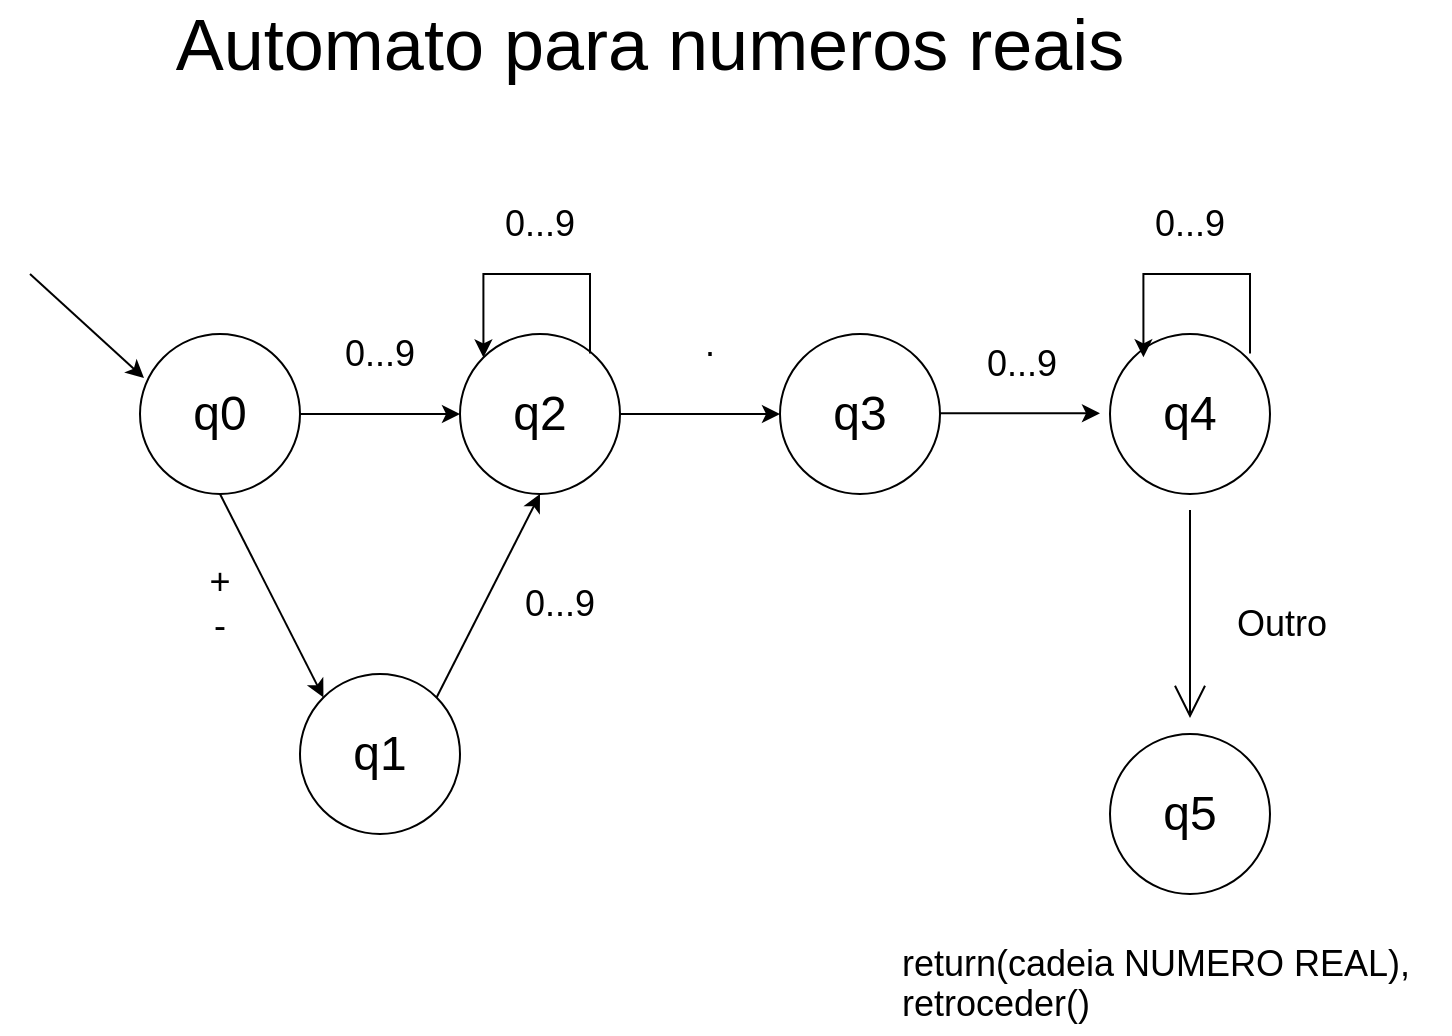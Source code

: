 <mxfile version="18.0.6" type="device"><diagram id="k-xO20qY_OcDulJQbsgA" name="Página-1"><mxGraphModel dx="637" dy="553" grid="1" gridSize="10" guides="1" tooltips="1" connect="1" arrows="1" fold="1" page="1" pageScale="1" pageWidth="827" pageHeight="1169" math="0" shadow="0"><root><mxCell id="0"/><mxCell id="1" parent="0"/><mxCell id="ZyzuRHxb8MrdV4X4LxsM-8" value="" style="edgeStyle=orthogonalEdgeStyle;rounded=0;orthogonalLoop=1;jettySize=auto;html=1;" parent="1" source="ZyzuRHxb8MrdV4X4LxsM-6" target="ZyzuRHxb8MrdV4X4LxsM-7" edge="1"><mxGeometry relative="1" as="geometry"/></mxCell><mxCell id="ZyzuRHxb8MrdV4X4LxsM-6" value="" style="ellipse;whiteSpace=wrap;html=1;aspect=fixed;" parent="1" vertex="1"><mxGeometry x="159" y="250" width="80" height="80" as="geometry"/></mxCell><mxCell id="ZyzuRHxb8MrdV4X4LxsM-16" value="" style="edgeStyle=orthogonalEdgeStyle;rounded=0;orthogonalLoop=1;jettySize=auto;html=1;fontSize=24;" parent="1" source="ZyzuRHxb8MrdV4X4LxsM-7" target="ZyzuRHxb8MrdV4X4LxsM-15" edge="1"><mxGeometry relative="1" as="geometry"/></mxCell><mxCell id="ZyzuRHxb8MrdV4X4LxsM-7" value="" style="ellipse;whiteSpace=wrap;html=1;aspect=fixed;" parent="1" vertex="1"><mxGeometry x="319" y="250" width="80" height="80" as="geometry"/></mxCell><mxCell id="ZyzuRHxb8MrdV4X4LxsM-10" value="" style="endArrow=classic;html=1;rounded=0;entryX=0.025;entryY=0.275;entryDx=0;entryDy=0;entryPerimeter=0;" parent="1" target="ZyzuRHxb8MrdV4X4LxsM-6" edge="1"><mxGeometry width="50" height="50" relative="1" as="geometry"><mxPoint x="104" y="220" as="sourcePoint"/><mxPoint x="229" y="260" as="targetPoint"/></mxGeometry></mxCell><mxCell id="ZyzuRHxb8MrdV4X4LxsM-12" value="&lt;font style=&quot;font-size: 24px;&quot;&gt;q0&lt;/font&gt;" style="text;html=1;strokeColor=none;fillColor=none;align=center;verticalAlign=middle;whiteSpace=wrap;rounded=0;" parent="1" vertex="1"><mxGeometry x="169" y="275" width="60" height="30" as="geometry"/></mxCell><mxCell id="ZyzuRHxb8MrdV4X4LxsM-15" value="" style="ellipse;whiteSpace=wrap;html=1;aspect=fixed;" parent="1" vertex="1"><mxGeometry x="479" y="250" width="80" height="80" as="geometry"/></mxCell><mxCell id="ZyzuRHxb8MrdV4X4LxsM-13" value="&lt;font style=&quot;font-size: 24px;&quot;&gt;q2&lt;/font&gt;" style="text;html=1;strokeColor=none;fillColor=none;align=center;verticalAlign=middle;whiteSpace=wrap;rounded=0;" parent="1" vertex="1"><mxGeometry x="329" y="275" width="60" height="30" as="geometry"/></mxCell><mxCell id="ZyzuRHxb8MrdV4X4LxsM-24" value="&lt;font style=&quot;font-size: 24px;&quot;&gt;q3&lt;/font&gt;" style="text;html=1;strokeColor=none;fillColor=none;align=center;verticalAlign=middle;whiteSpace=wrap;rounded=0;" parent="1" vertex="1"><mxGeometry x="489" y="275" width="60" height="30" as="geometry"/></mxCell><mxCell id="cR7s-xp0T8hH0WgQLpEf-39" value="" style="endArrow=classic;html=1;rounded=0;exitX=0.5;exitY=1;exitDx=0;exitDy=0;entryX=0;entryY=0;entryDx=0;entryDy=0;" parent="1" source="ZyzuRHxb8MrdV4X4LxsM-6" target="cR7s-xp0T8hH0WgQLpEf-40" edge="1"><mxGeometry width="50" height="50" relative="1" as="geometry"><mxPoint x="184.0" y="330.0" as="sourcePoint"/><mxPoint x="244" y="620" as="targetPoint"/></mxGeometry></mxCell><mxCell id="cR7s-xp0T8hH0WgQLpEf-40" value="" style="ellipse;whiteSpace=wrap;html=1;aspect=fixed;" parent="1" vertex="1"><mxGeometry x="239" y="420" width="80" height="80" as="geometry"/></mxCell><mxCell id="cR7s-xp0T8hH0WgQLpEf-42" value="&lt;font style=&quot;font-size: 24px;&quot;&gt;q1&lt;/font&gt;" style="text;html=1;strokeColor=none;fillColor=none;align=center;verticalAlign=middle;whiteSpace=wrap;rounded=0;" parent="1" vertex="1"><mxGeometry x="249" y="445" width="60" height="30" as="geometry"/></mxCell><mxCell id="cR7s-xp0T8hH0WgQLpEf-49" value="&lt;font style=&quot;font-size: 36px;&quot;&gt;Automato para numeros reais&lt;/font&gt;" style="text;html=1;strokeColor=none;fillColor=none;align=center;verticalAlign=middle;whiteSpace=wrap;rounded=0;" parent="1" vertex="1"><mxGeometry x="89" y="90" width="650" height="30" as="geometry"/></mxCell><mxCell id="I6xtOKOSjGeeYeldycJy-1" value="" style="endArrow=classic;html=1;rounded=0;exitX=1;exitY=0;exitDx=0;exitDy=0;entryX=0.5;entryY=1;entryDx=0;entryDy=0;" parent="1" source="cR7s-xp0T8hH0WgQLpEf-40" target="ZyzuRHxb8MrdV4X4LxsM-7" edge="1"><mxGeometry width="50" height="50" relative="1" as="geometry"><mxPoint x="247" y="340" as="sourcePoint"/><mxPoint x="320.68" y="427.36" as="targetPoint"/></mxGeometry></mxCell><mxCell id="I6xtOKOSjGeeYeldycJy-2" value="" style="edgeStyle=orthogonalEdgeStyle;rounded=0;orthogonalLoop=1;jettySize=auto;html=1;fontSize=24;" parent="1" edge="1"><mxGeometry relative="1" as="geometry"><mxPoint x="559.0" y="289.63" as="sourcePoint"/><mxPoint x="639" y="289.63" as="targetPoint"/></mxGeometry></mxCell><mxCell id="I6xtOKOSjGeeYeldycJy-6" value="" style="edgeStyle=none;curved=1;rounded=0;orthogonalLoop=1;jettySize=auto;html=1;endArrow=open;startSize=14;endSize=14;sourcePerimeterSpacing=8;targetPerimeterSpacing=8;" parent="1" source="I6xtOKOSjGeeYeldycJy-3" target="I6xtOKOSjGeeYeldycJy-5" edge="1"><mxGeometry relative="1" as="geometry"/></mxCell><mxCell id="I6xtOKOSjGeeYeldycJy-3" value="" style="ellipse;whiteSpace=wrap;html=1;aspect=fixed;" parent="1" vertex="1"><mxGeometry x="644" y="250" width="80" height="80" as="geometry"/></mxCell><mxCell id="I6xtOKOSjGeeYeldycJy-4" value="&lt;font style=&quot;font-size: 24px;&quot;&gt;q4&lt;/font&gt;" style="text;html=1;strokeColor=none;fillColor=none;align=center;verticalAlign=middle;whiteSpace=wrap;rounded=0;" parent="1" vertex="1"><mxGeometry x="654" y="275" width="60" height="30" as="geometry"/></mxCell><mxCell id="I6xtOKOSjGeeYeldycJy-5" value="" style="ellipse;whiteSpace=wrap;html=1;aspect=fixed;hachureGap=4;" parent="1" vertex="1"><mxGeometry x="644" y="450" width="80" height="80" as="geometry"/></mxCell><mxCell id="I6xtOKOSjGeeYeldycJy-7" value="&lt;font style=&quot;font-size: 24px;&quot;&gt;q5&lt;/font&gt;" style="text;html=1;strokeColor=none;fillColor=none;align=center;verticalAlign=middle;whiteSpace=wrap;rounded=0;" parent="1" vertex="1"><mxGeometry x="654" y="475" width="60" height="30" as="geometry"/></mxCell><mxCell id="I6xtOKOSjGeeYeldycJy-8" value="&lt;font style=&quot;font-size: 18px;&quot;&gt;0...9&lt;/font&gt;" style="text;strokeColor=none;fillColor=none;html=1;align=center;verticalAlign=middle;whiteSpace=wrap;rounded=0;hachureGap=4;" parent="1" vertex="1"><mxGeometry x="249" y="245" width="60" height="30" as="geometry"/></mxCell><mxCell id="I6xtOKOSjGeeYeldycJy-9" value="&lt;font style=&quot;font-size: 18px;&quot;&gt;+&lt;br&gt;-&lt;br&gt;&lt;/font&gt;" style="text;strokeColor=none;fillColor=none;html=1;align=center;verticalAlign=middle;whiteSpace=wrap;rounded=0;hachureGap=4;" parent="1" vertex="1"><mxGeometry x="169" y="370" width="60" height="30" as="geometry"/></mxCell><mxCell id="I6xtOKOSjGeeYeldycJy-10" value="&lt;font style=&quot;font-size: 18px;&quot;&gt;0...9&lt;/font&gt;" style="text;strokeColor=none;fillColor=none;html=1;align=center;verticalAlign=middle;whiteSpace=wrap;rounded=0;hachureGap=4;" parent="1" vertex="1"><mxGeometry x="339" y="370" width="60" height="30" as="geometry"/></mxCell><mxCell id="I6xtOKOSjGeeYeldycJy-18" value="" style="edgeStyle=orthogonalEdgeStyle;rounded=0;orthogonalLoop=1;jettySize=auto;html=1;entryX=0;entryY=0;entryDx=0;entryDy=0;" parent="1" target="ZyzuRHxb8MrdV4X4LxsM-7" edge="1"><mxGeometry relative="1" as="geometry"><mxPoint x="384" y="259.76" as="sourcePoint"/><mxPoint x="334" y="220" as="targetPoint"/><Array as="points"><mxPoint x="384" y="220"/><mxPoint x="331" y="220"/></Array></mxGeometry></mxCell><mxCell id="I6xtOKOSjGeeYeldycJy-19" value="&lt;font style=&quot;font-size: 18px;&quot;&gt;0...9&lt;/font&gt;" style="text;strokeColor=none;fillColor=none;html=1;align=center;verticalAlign=middle;whiteSpace=wrap;rounded=0;hachureGap=4;" parent="1" vertex="1"><mxGeometry x="329" y="180" width="60" height="30" as="geometry"/></mxCell><mxCell id="I6xtOKOSjGeeYeldycJy-20" value="" style="edgeStyle=orthogonalEdgeStyle;rounded=0;orthogonalLoop=1;jettySize=auto;html=1;entryX=0;entryY=0;entryDx=0;entryDy=0;" parent="1" edge="1"><mxGeometry relative="1" as="geometry"><mxPoint x="714" y="259.7" as="sourcePoint"/><mxPoint x="660.716" y="261.656" as="targetPoint"/><Array as="points"><mxPoint x="714" y="219.94"/><mxPoint x="661" y="219.94"/></Array></mxGeometry></mxCell><mxCell id="I6xtOKOSjGeeYeldycJy-21" value="&lt;font style=&quot;font-size: 18px;&quot;&gt;0...9&lt;/font&gt;" style="text;strokeColor=none;fillColor=none;html=1;align=center;verticalAlign=middle;whiteSpace=wrap;rounded=0;hachureGap=4;" parent="1" vertex="1"><mxGeometry x="570" y="250" width="60" height="30" as="geometry"/></mxCell><mxCell id="I6xtOKOSjGeeYeldycJy-22" value="&lt;font style=&quot;font-size: 18px;&quot;&gt;0...9&lt;/font&gt;" style="text;strokeColor=none;fillColor=none;html=1;align=center;verticalAlign=middle;whiteSpace=wrap;rounded=0;hachureGap=4;" parent="1" vertex="1"><mxGeometry x="654" y="180" width="60" height="30" as="geometry"/></mxCell><mxCell id="I6xtOKOSjGeeYeldycJy-23" value="&lt;font style=&quot;font-size: 18px;&quot;&gt;Outro&lt;/font&gt;" style="text;strokeColor=none;fillColor=none;html=1;align=center;verticalAlign=middle;whiteSpace=wrap;rounded=0;hachureGap=4;" parent="1" vertex="1"><mxGeometry x="700" y="380" width="60" height="30" as="geometry"/></mxCell><mxCell id="I6xtOKOSjGeeYeldycJy-24" value="&lt;font style=&quot;font-size: 18px;&quot;&gt;return(cadeia NUMERO REAL),&lt;/font&gt;" style="text;strokeColor=none;fillColor=none;html=1;align=center;verticalAlign=middle;whiteSpace=wrap;rounded=0;hachureGap=4;" parent="1" vertex="1"><mxGeometry x="520" y="550" width="294" height="30" as="geometry"/></mxCell><mxCell id="I6xtOKOSjGeeYeldycJy-25" value="&lt;span style=&quot;font-size: 18px;&quot;&gt;retroceder()&lt;/span&gt;" style="text;strokeColor=none;fillColor=none;html=1;align=center;verticalAlign=middle;whiteSpace=wrap;rounded=0;hachureGap=4;" parent="1" vertex="1"><mxGeometry x="440" y="570" width="294" height="30" as="geometry"/></mxCell><mxCell id="Hn4ZcfTuKEH7FU1cYUMV-1" value="&lt;font style=&quot;font-size: 18px;&quot;&gt;.&lt;/font&gt;" style="text;strokeColor=none;fillColor=none;html=1;align=center;verticalAlign=middle;whiteSpace=wrap;rounded=0;hachureGap=4;" vertex="1" parent="1"><mxGeometry x="414" y="240" width="60" height="30" as="geometry"/></mxCell></root></mxGraphModel></diagram></mxfile>